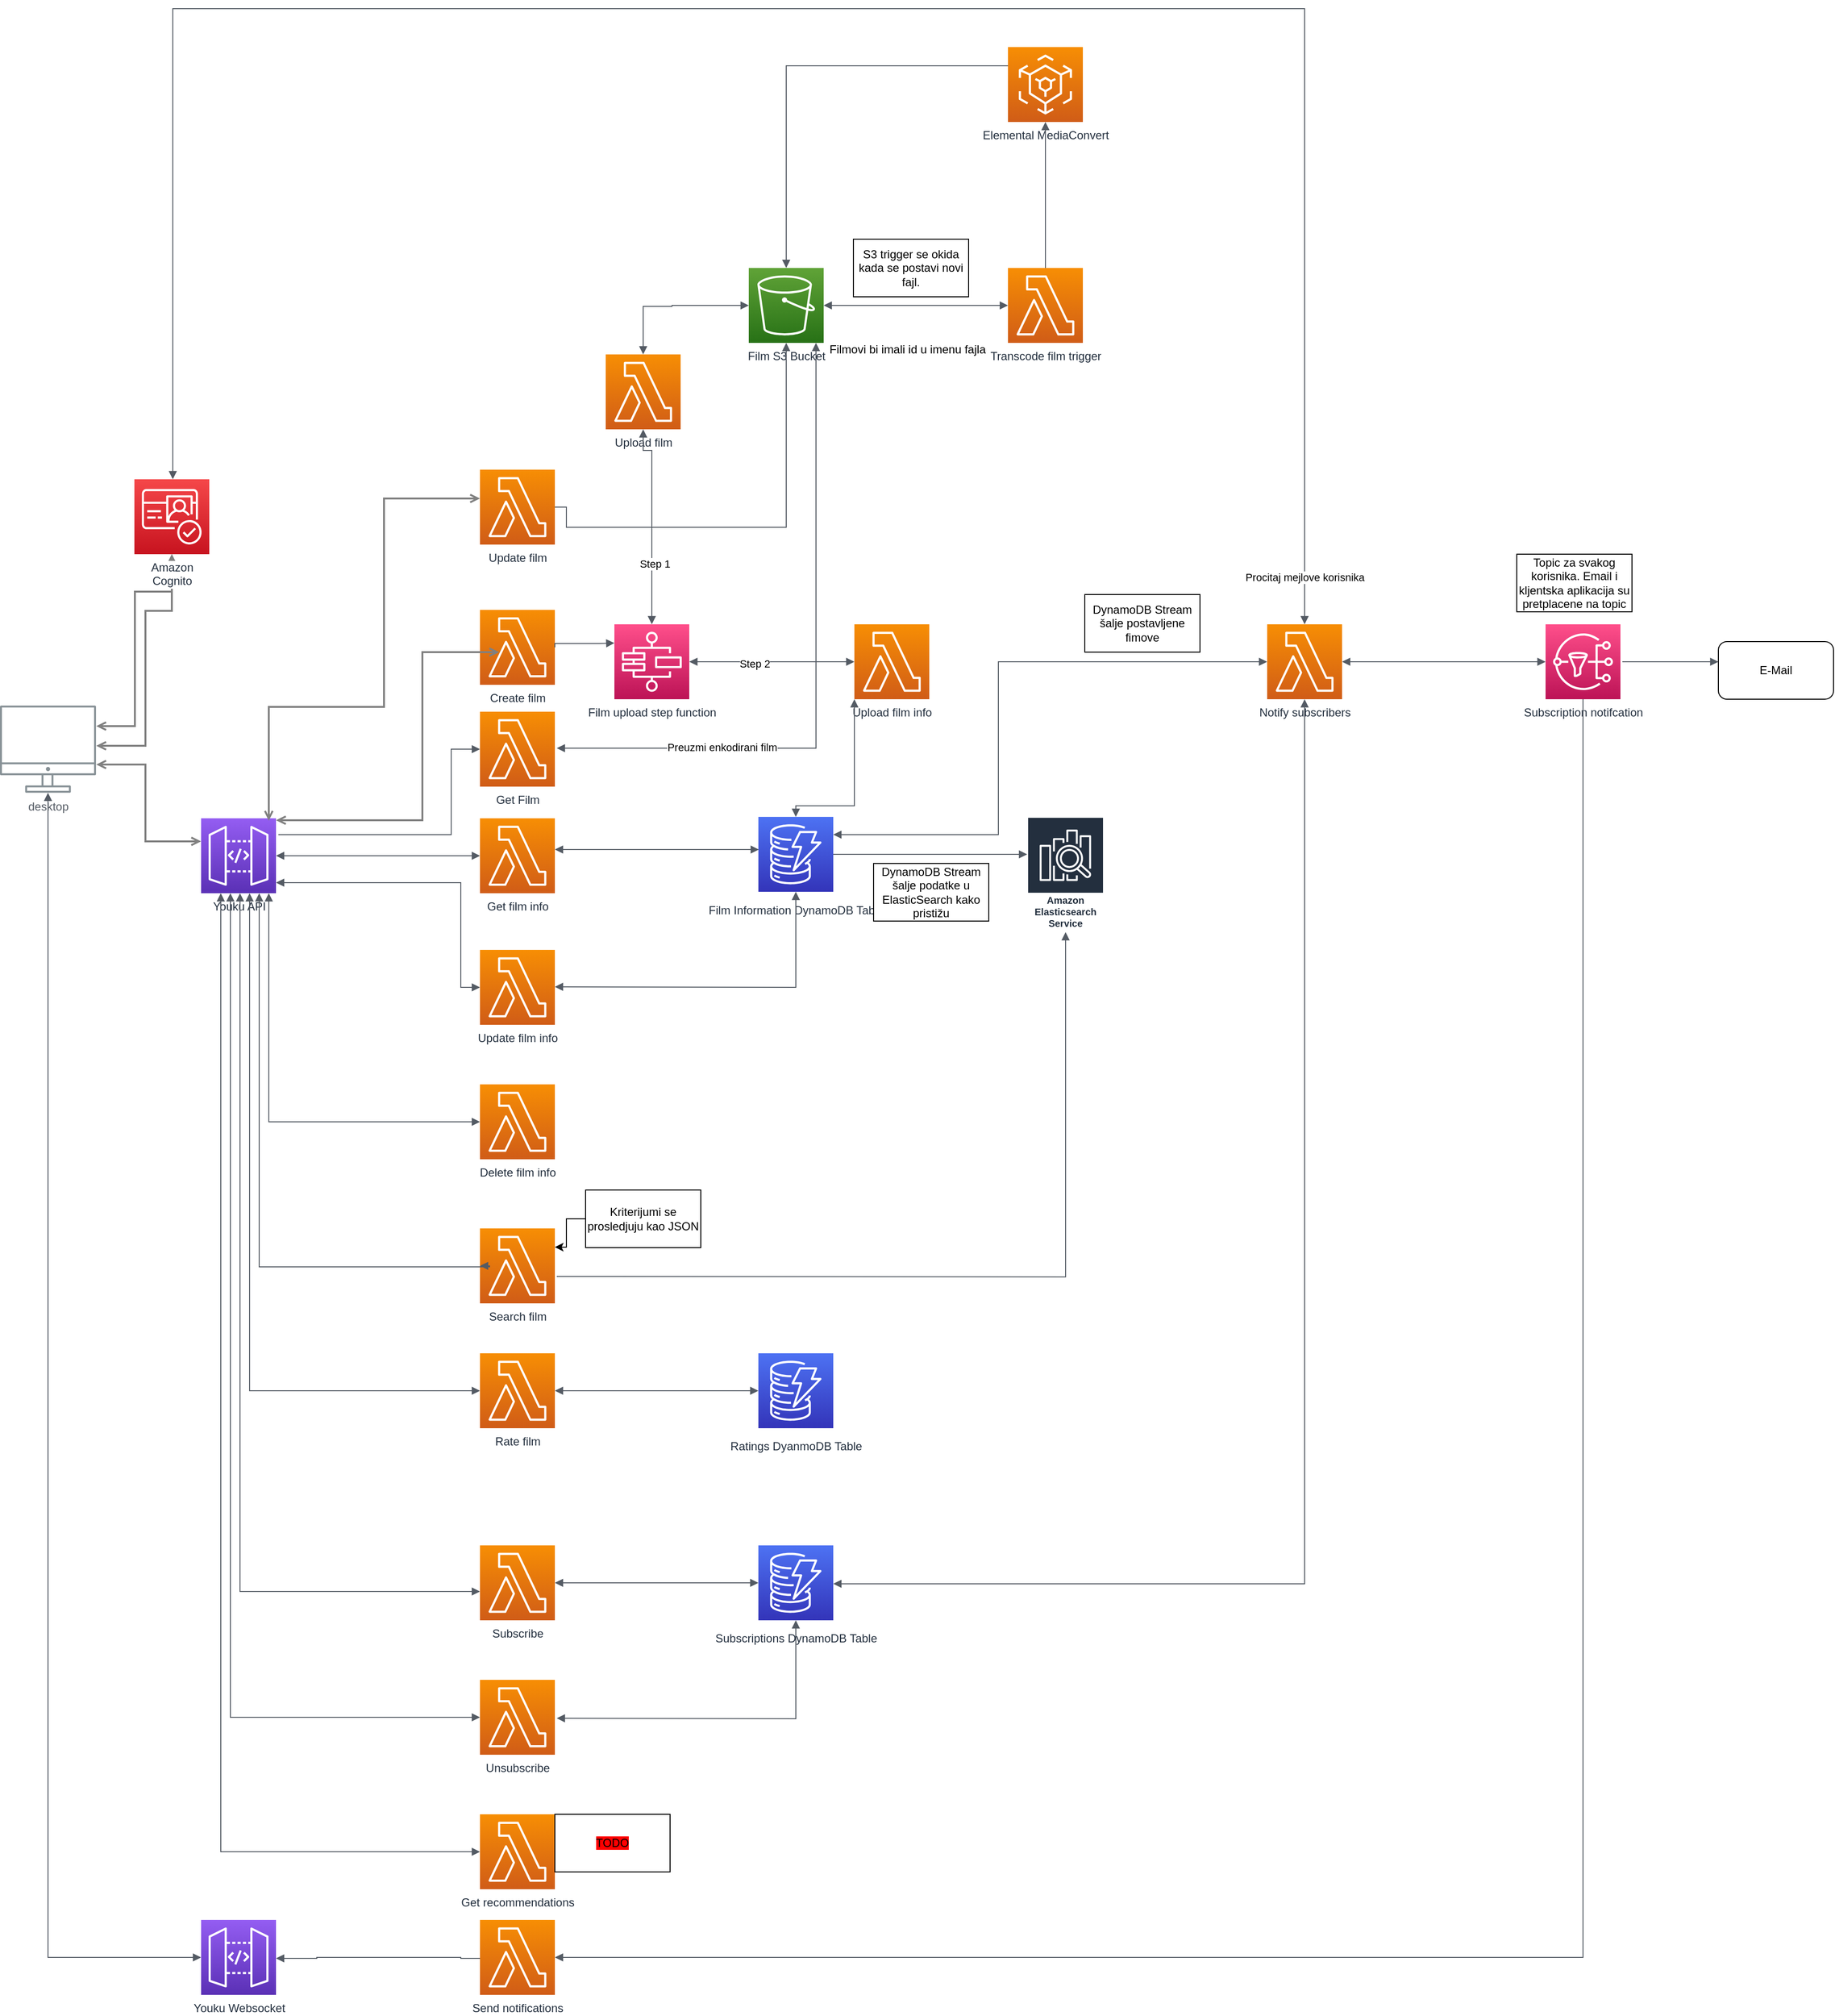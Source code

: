 <mxfile version="20.3.0" type="device"><diagram id="Ht1M8jgEwFfnCIfOTk4-" name="Page-1"><mxGraphModel dx="2160" dy="3734" grid="1" gridSize="10" guides="1" tooltips="1" connect="1" arrows="1" fold="1" page="1" pageScale="1" pageWidth="1169" pageHeight="827" math="0" shadow="0"><root><mxCell id="0"/><mxCell id="1" parent="0"/><mxCell id="UEzPUAAOIrF-is8g5C7q-124" style="edgeStyle=orthogonalEdgeStyle;rounded=0;orthogonalLoop=1;jettySize=auto;html=1;startArrow=open;startFill=0;endArrow=open;endFill=0;strokeWidth=2;strokeColor=#808080;" parent="1" target="UEzPUAAOIrF-is8g5C7q-111" edge="1"><mxGeometry relative="1" as="geometry"><Array as="points"><mxPoint x="300.5" y="457"/><mxPoint x="300.5" y="317"/></Array><mxPoint x="260.285" y="457" as="sourcePoint"/></mxGeometry></mxCell><mxCell id="UEzPUAAOIrF-is8g5C7q-127" style="edgeStyle=orthogonalEdgeStyle;rounded=0;orthogonalLoop=1;jettySize=auto;html=1;startArrow=open;startFill=0;endArrow=open;endFill=0;strokeWidth=2;strokeColor=#808080;" parent="1" target="UEzPUAAOIrF-is8g5C7q-114" edge="1"><mxGeometry relative="1" as="geometry"><Array as="points"><mxPoint x="311.5" y="497"/><mxPoint x="311.5" y="577"/></Array><mxPoint x="260.285" y="497" as="sourcePoint"/></mxGeometry></mxCell><mxCell id="UEzPUAAOIrF-is8g5C7q-139" style="edgeStyle=orthogonalEdgeStyle;rounded=0;orthogonalLoop=1;jettySize=auto;html=1;startArrow=open;startFill=0;endArrow=open;endFill=0;strokeWidth=2;strokeColor=#808080;" parent="1" target="UEzPUAAOIrF-is8g5C7q-111" edge="1"><mxGeometry relative="1" as="geometry"><mxPoint x="260.285" y="477.5" as="sourcePoint"/><mxPoint x="422.5" y="339.529" as="targetPoint"/><Array as="points"><mxPoint x="311.5" y="477"/><mxPoint x="311.5" y="337"/></Array></mxGeometry></mxCell><mxCell id="UEzPUAAOIrF-is8g5C7q-111" value="Amazon &lt;br&gt;Cognito" style="outlineConnect=0;fontColor=#232F3E;gradientColor=#F54749;gradientDirection=north;fillColor=#C7131F;strokeColor=#ffffff;dashed=0;verticalLabelPosition=bottom;verticalAlign=top;align=center;html=1;fontSize=12;fontStyle=0;aspect=fixed;shape=mxgraph.aws4.resourceIcon;resIcon=mxgraph.aws4.cognito;labelBackgroundColor=#ffffff;" parent="1" vertex="1"><mxGeometry x="300" y="200" width="78" height="78" as="geometry"/></mxCell><mxCell id="UEzPUAAOIrF-is8g5C7q-114" value="Youku API" style="outlineConnect=0;fontColor=#232F3E;gradientColor=#945DF2;gradientDirection=north;fillColor=#5A30B5;strokeColor=#ffffff;dashed=0;verticalLabelPosition=bottom;verticalAlign=top;align=center;html=1;fontSize=12;fontStyle=0;aspect=fixed;shape=mxgraph.aws4.resourceIcon;resIcon=mxgraph.aws4.api_gateway;labelBackgroundColor=#ffffff;" parent="1" vertex="1"><mxGeometry x="369.5" y="553" width="78" height="78" as="geometry"/></mxCell><mxCell id="UEzPUAAOIrF-is8g5C7q-116" value="Film S3 Bucket" style="outlineConnect=0;fontColor=#232F3E;gradientColor=#60A337;gradientDirection=north;fillColor=#277116;strokeColor=#ffffff;dashed=0;verticalLabelPosition=bottom;verticalAlign=top;align=center;html=1;fontSize=12;fontStyle=0;aspect=fixed;shape=mxgraph.aws4.resourceIcon;resIcon=mxgraph.aws4.s3;labelBackgroundColor=#ffffff;" parent="1" vertex="1"><mxGeometry x="940.0" y="-20" width="78" height="78" as="geometry"/></mxCell><mxCell id="UEzPUAAOIrF-is8g5C7q-119" value="Film Information DynamoDB Table" style="outlineConnect=0;fontColor=#232F3E;gradientColor=#4D72F3;gradientDirection=north;fillColor=#3334B9;strokeColor=#ffffff;dashed=0;verticalLabelPosition=bottom;verticalAlign=top;align=center;html=1;fontSize=12;fontStyle=0;aspect=fixed;shape=mxgraph.aws4.resourceIcon;resIcon=mxgraph.aws4.dynamodb;labelBackgroundColor=#ffffff;spacingTop=5;" parent="1" vertex="1"><mxGeometry x="950.0" y="551.5" width="78" height="78" as="geometry"/></mxCell><mxCell id="yuaP6LOSD4x99BNPUrEy-1" value="desktop" style="sketch=0;outlineConnect=0;gradientColor=none;fontColor=#545B64;strokeColor=none;fillColor=#879196;dashed=0;verticalLabelPosition=bottom;verticalAlign=top;align=center;html=1;fontSize=12;fontStyle=0;aspect=fixed;shape=mxgraph.aws4.illustration_desktop;pointerEvents=1" parent="1" vertex="1"><mxGeometry x="160" y="435.5" width="100" height="91" as="geometry"/></mxCell><mxCell id="yuaP6LOSD4x99BNPUrEy-2" value="Create film" style="sketch=0;points=[[0,0,0],[0.25,0,0],[0.5,0,0],[0.75,0,0],[1,0,0],[0,1,0],[0.25,1,0],[0.5,1,0],[0.75,1,0],[1,1,0],[0,0.25,0],[0,0.5,0],[0,0.75,0],[1,0.25,0],[1,0.5,0],[1,0.75,0]];outlineConnect=0;fontColor=#232F3E;gradientColor=#F78E04;gradientDirection=north;fillColor=#D05C17;strokeColor=#ffffff;dashed=0;verticalLabelPosition=bottom;verticalAlign=top;align=center;html=1;fontSize=12;fontStyle=0;aspect=fixed;shape=mxgraph.aws4.resourceIcon;resIcon=mxgraph.aws4.lambda;" parent="1" vertex="1"><mxGeometry x="660" y="336" width="78" height="78" as="geometry"/></mxCell><mxCell id="yuaP6LOSD4x99BNPUrEy-4" style="edgeStyle=orthogonalEdgeStyle;rounded=0;orthogonalLoop=1;jettySize=auto;html=1;startArrow=open;startFill=0;endArrow=open;endFill=0;strokeWidth=2;strokeColor=#808080;" parent="1" source="UEzPUAAOIrF-is8g5C7q-114" edge="1"><mxGeometry relative="1" as="geometry"><Array as="points"><mxPoint x="600" y="555"/><mxPoint x="600" y="380"/><mxPoint x="680" y="380"/></Array><mxPoint x="460" y="585.5" as="sourcePoint"/><mxPoint x="680" y="380" as="targetPoint"/></mxGeometry></mxCell><mxCell id="yuaP6LOSD4x99BNPUrEy-6" value="Get film info" style="sketch=0;points=[[0,0,0],[0.25,0,0],[0.5,0,0],[0.75,0,0],[1,0,0],[0,1,0],[0.25,1,0],[0.5,1,0],[0.75,1,0],[1,1,0],[0,0.25,0],[0,0.5,0],[0,0.75,0],[1,0.25,0],[1,0.5,0],[1,0.75,0]];outlineConnect=0;fontColor=#232F3E;gradientColor=#F78E04;gradientDirection=north;fillColor=#D05C17;strokeColor=#ffffff;dashed=0;verticalLabelPosition=bottom;verticalAlign=top;align=center;html=1;fontSize=12;fontStyle=0;aspect=fixed;shape=mxgraph.aws4.resourceIcon;resIcon=mxgraph.aws4.lambda;" parent="1" vertex="1"><mxGeometry x="660" y="553" width="78" height="78" as="geometry"/></mxCell><mxCell id="yuaP6LOSD4x99BNPUrEy-7" value="" style="edgeStyle=orthogonalEdgeStyle;html=1;endArrow=block;elbow=vertical;startArrow=block;startFill=1;endFill=1;strokeColor=#545B64;rounded=0;" parent="1" source="UEzPUAAOIrF-is8g5C7q-114" target="yuaP6LOSD4x99BNPUrEy-6" edge="1"><mxGeometry width="100" relative="1" as="geometry"><mxPoint x="490" y="585.5" as="sourcePoint"/><mxPoint x="590" y="585.5" as="targetPoint"/></mxGeometry></mxCell><mxCell id="yuaP6LOSD4x99BNPUrEy-8" value="" style="edgeStyle=orthogonalEdgeStyle;html=1;endArrow=block;elbow=vertical;startArrow=block;startFill=1;endFill=1;strokeColor=#545B64;rounded=0;" parent="1" edge="1"><mxGeometry width="100" relative="1" as="geometry"><mxPoint x="738" y="585.5" as="sourcePoint"/><mxPoint x="950.5" y="585.5" as="targetPoint"/></mxGeometry></mxCell><mxCell id="yuaP6LOSD4x99BNPUrEy-9" value="Update film" style="sketch=0;points=[[0,0,0],[0.25,0,0],[0.5,0,0],[0.75,0,0],[1,0,0],[0,1,0],[0.25,1,0],[0.5,1,0],[0.75,1,0],[1,1,0],[0,0.25,0],[0,0.5,0],[0,0.75,0],[1,0.25,0],[1,0.5,0],[1,0.75,0]];outlineConnect=0;fontColor=#232F3E;gradientColor=#F78E04;gradientDirection=north;fillColor=#D05C17;strokeColor=#ffffff;dashed=0;verticalLabelPosition=bottom;verticalAlign=top;align=center;html=1;fontSize=12;fontStyle=0;aspect=fixed;shape=mxgraph.aws4.resourceIcon;resIcon=mxgraph.aws4.lambda;" parent="1" vertex="1"><mxGeometry x="660" y="190" width="78" height="78" as="geometry"/></mxCell><mxCell id="yuaP6LOSD4x99BNPUrEy-11" style="edgeStyle=orthogonalEdgeStyle;rounded=0;orthogonalLoop=1;jettySize=auto;html=1;startArrow=open;startFill=0;endArrow=open;endFill=0;strokeWidth=2;strokeColor=#808080;" parent="1" edge="1"><mxGeometry relative="1" as="geometry"><Array as="points"><mxPoint x="440" y="437"/><mxPoint x="560" y="437"/><mxPoint x="560" y="220"/><mxPoint x="660" y="220"/></Array><mxPoint x="440" y="555.5" as="sourcePoint"/><mxPoint x="660" y="220" as="targetPoint"/></mxGeometry></mxCell><mxCell id="yuaP6LOSD4x99BNPUrEy-14" value="Transcode film trigger" style="sketch=0;points=[[0,0,0],[0.25,0,0],[0.5,0,0],[0.75,0,0],[1,0,0],[0,1,0],[0.25,1,0],[0.5,1,0],[0.75,1,0],[1,1,0],[0,0.25,0],[0,0.5,0],[0,0.75,0],[1,0.25,0],[1,0.5,0],[1,0.75,0]];outlineConnect=0;fontColor=#232F3E;gradientColor=#F78E04;gradientDirection=north;fillColor=#D05C17;strokeColor=#ffffff;dashed=0;verticalLabelPosition=bottom;verticalAlign=top;align=center;html=1;fontSize=12;fontStyle=0;aspect=fixed;shape=mxgraph.aws4.resourceIcon;resIcon=mxgraph.aws4.lambda;" parent="1" vertex="1"><mxGeometry x="1210" y="-20" width="78" height="78" as="geometry"/></mxCell><mxCell id="yuaP6LOSD4x99BNPUrEy-15" value="" style="edgeStyle=orthogonalEdgeStyle;html=1;endArrow=block;elbow=vertical;startArrow=block;startFill=1;endFill=1;strokeColor=#545B64;rounded=0;" parent="1" source="UEzPUAAOIrF-is8g5C7q-116" target="yuaP6LOSD4x99BNPUrEy-14" edge="1"><mxGeometry width="100" relative="1" as="geometry"><mxPoint x="1060" y="25.5" as="sourcePoint"/><mxPoint x="1160" y="25.5" as="targetPoint"/></mxGeometry></mxCell><mxCell id="yuaP6LOSD4x99BNPUrEy-17" value="" style="edgeStyle=orthogonalEdgeStyle;html=1;endArrow=block;elbow=vertical;startArrow=none;endFill=1;strokeColor=#545B64;rounded=0;exitX=1;exitY=0.5;exitDx=0;exitDy=0;exitPerimeter=0;entryX=0;entryY=0.25;entryDx=0;entryDy=0;entryPerimeter=0;" parent="1" source="yuaP6LOSD4x99BNPUrEy-2" target="sCMcGcNBO8domsKH-Ely-36" edge="1"><mxGeometry width="100" relative="1" as="geometry"><mxPoint x="780" y="405.5" as="sourcePoint"/><mxPoint x="880" y="405.5" as="targetPoint"/><Array as="points"><mxPoint x="738" y="371"/><mxPoint x="784" y="371"/></Array></mxGeometry></mxCell><mxCell id="yuaP6LOSD4x99BNPUrEy-18" value="" style="edgeStyle=orthogonalEdgeStyle;html=1;endArrow=block;elbow=vertical;startArrow=none;endFill=1;strokeColor=#545B64;rounded=0;exitX=1;exitY=0.5;exitDx=0;exitDy=0;exitPerimeter=0;" parent="1" source="yuaP6LOSD4x99BNPUrEy-9" target="UEzPUAAOIrF-is8g5C7q-116" edge="1"><mxGeometry width="100" relative="1" as="geometry"><mxPoint x="740" y="275.5" as="sourcePoint"/><mxPoint x="840" y="275.5" as="targetPoint"/><Array as="points"><mxPoint x="750" y="229"/><mxPoint x="750" y="250"/></Array></mxGeometry></mxCell><mxCell id="yuaP6LOSD4x99BNPUrEy-19" value="Elemental MediaConvert" style="sketch=0;points=[[0,0,0],[0.25,0,0],[0.5,0,0],[0.75,0,0],[1,0,0],[0,1,0],[0.25,1,0],[0.5,1,0],[0.75,1,0],[1,1,0],[0,0.25,0],[0,0.5,0],[0,0.75,0],[1,0.25,0],[1,0.5,0],[1,0.75,0]];outlineConnect=0;fontColor=#232F3E;gradientColor=#F78E04;gradientDirection=north;fillColor=#D05C17;strokeColor=#ffffff;dashed=0;verticalLabelPosition=bottom;verticalAlign=top;align=center;html=1;fontSize=12;fontStyle=0;aspect=fixed;shape=mxgraph.aws4.resourceIcon;resIcon=mxgraph.aws4.elemental_mediaconvert;" parent="1" vertex="1"><mxGeometry x="1210" y="-250" width="78" height="78" as="geometry"/></mxCell><mxCell id="yuaP6LOSD4x99BNPUrEy-20" value="" style="edgeStyle=orthogonalEdgeStyle;html=1;endArrow=block;elbow=vertical;startArrow=none;endFill=1;strokeColor=#545B64;rounded=0;exitX=0.5;exitY=0;exitDx=0;exitDy=0;exitPerimeter=0;entryX=0.5;entryY=1;entryDx=0;entryDy=0;entryPerimeter=0;" parent="1" source="yuaP6LOSD4x99BNPUrEy-14" target="yuaP6LOSD4x99BNPUrEy-19" edge="1"><mxGeometry width="100" relative="1" as="geometry"><mxPoint x="1180" y="150" as="sourcePoint"/><mxPoint x="1280" y="150" as="targetPoint"/></mxGeometry></mxCell><mxCell id="yuaP6LOSD4x99BNPUrEy-21" value="" style="edgeStyle=orthogonalEdgeStyle;html=1;endArrow=block;elbow=vertical;startArrow=none;endFill=1;strokeColor=#545B64;rounded=0;exitX=0;exitY=0.25;exitDx=0;exitDy=0;exitPerimeter=0;" parent="1" source="yuaP6LOSD4x99BNPUrEy-19" target="UEzPUAAOIrF-is8g5C7q-116" edge="1"><mxGeometry width="100" relative="1" as="geometry"><mxPoint x="1110" y="-200" as="sourcePoint"/><mxPoint x="1210" y="-200" as="targetPoint"/><Array as="points"><mxPoint x="979" y="-231"/></Array></mxGeometry></mxCell><mxCell id="yuaP6LOSD4x99BNPUrEy-22" value="Filmovi bi imali id u imenu fajla" style="text;html=1;align=center;verticalAlign=middle;resizable=0;points=[];autosize=1;strokeColor=none;fillColor=none;" parent="1" vertex="1"><mxGeometry x="1010" y="50" width="190" height="30" as="geometry"/></mxCell><mxCell id="yuaP6LOSD4x99BNPUrEy-23" value="Update film info" style="sketch=0;points=[[0,0,0],[0.25,0,0],[0.5,0,0],[0.75,0,0],[1,0,0],[0,1,0],[0.25,1,0],[0.5,1,0],[0.75,1,0],[1,1,0],[0,0.25,0],[0,0.5,0],[0,0.75,0],[1,0.25,0],[1,0.5,0],[1,0.75,0]];outlineConnect=0;fontColor=#232F3E;gradientColor=#F78E04;gradientDirection=north;fillColor=#D05C17;strokeColor=#ffffff;dashed=0;verticalLabelPosition=bottom;verticalAlign=top;align=center;html=1;fontSize=12;fontStyle=0;aspect=fixed;shape=mxgraph.aws4.resourceIcon;resIcon=mxgraph.aws4.lambda;" parent="1" vertex="1"><mxGeometry x="660" y="690" width="78" height="78" as="geometry"/></mxCell><mxCell id="yuaP6LOSD4x99BNPUrEy-24" value="" style="edgeStyle=orthogonalEdgeStyle;html=1;endArrow=block;elbow=vertical;startArrow=block;startFill=1;endFill=1;strokeColor=#545B64;rounded=0;entryX=0;entryY=0.5;entryDx=0;entryDy=0;entryPerimeter=0;" parent="1" source="UEzPUAAOIrF-is8g5C7q-114" target="yuaP6LOSD4x99BNPUrEy-23" edge="1"><mxGeometry width="100" relative="1" as="geometry"><mxPoint x="440" y="640" as="sourcePoint"/><mxPoint x="660" y="660" as="targetPoint"/><Array as="points"><mxPoint x="640" y="620"/><mxPoint x="640" y="729"/></Array></mxGeometry></mxCell><mxCell id="yuaP6LOSD4x99BNPUrEy-25" value="" style="edgeStyle=orthogonalEdgeStyle;html=1;endArrow=block;elbow=vertical;startArrow=block;startFill=1;endFill=1;strokeColor=#545B64;rounded=0;" parent="1" target="UEzPUAAOIrF-is8g5C7q-119" edge="1"><mxGeometry width="100" relative="1" as="geometry"><mxPoint x="738" y="728.47" as="sourcePoint"/><mxPoint x="950.5" y="728.47" as="targetPoint"/></mxGeometry></mxCell><mxCell id="yuaP6LOSD4x99BNPUrEy-27" value="Delete film info" style="sketch=0;points=[[0,0,0],[0.25,0,0],[0.5,0,0],[0.75,0,0],[1,0,0],[0,1,0],[0.25,1,0],[0.5,1,0],[0.75,1,0],[1,1,0],[0,0.25,0],[0,0.5,0],[0,0.75,0],[1,0.25,0],[1,0.5,0],[1,0.75,0]];outlineConnect=0;fontColor=#232F3E;gradientColor=#F78E04;gradientDirection=north;fillColor=#D05C17;strokeColor=#ffffff;dashed=0;verticalLabelPosition=bottom;verticalAlign=top;align=center;html=1;fontSize=12;fontStyle=0;aspect=fixed;shape=mxgraph.aws4.resourceIcon;resIcon=mxgraph.aws4.lambda;" parent="1" vertex="1"><mxGeometry x="660" y="830" width="78" height="78" as="geometry"/></mxCell><mxCell id="yuaP6LOSD4x99BNPUrEy-28" value="Get Film" style="sketch=0;points=[[0,0,0],[0.25,0,0],[0.5,0,0],[0.75,0,0],[1,0,0],[0,1,0],[0.25,1,0],[0.5,1,0],[0.75,1,0],[1,1,0],[0,0.25,0],[0,0.5,0],[0,0.75,0],[1,0.25,0],[1,0.5,0],[1,0.75,0]];outlineConnect=0;fontColor=#232F3E;gradientColor=#F78E04;gradientDirection=north;fillColor=#D05C17;strokeColor=#ffffff;dashed=0;verticalLabelPosition=bottom;verticalAlign=top;align=center;html=1;fontSize=12;fontStyle=0;aspect=fixed;shape=mxgraph.aws4.resourceIcon;resIcon=mxgraph.aws4.lambda;" parent="1" vertex="1"><mxGeometry x="660" y="442" width="78" height="78" as="geometry"/></mxCell><mxCell id="sCMcGcNBO8domsKH-Ely-1" value="" style="edgeStyle=orthogonalEdgeStyle;html=1;endArrow=block;elbow=vertical;startArrow=block;startFill=1;endFill=1;strokeColor=#545B64;rounded=0;entryX=0;entryY=0.5;entryDx=0;entryDy=0;entryPerimeter=0;" edge="1" parent="1" source="UEzPUAAOIrF-is8g5C7q-114" target="yuaP6LOSD4x99BNPUrEy-27"><mxGeometry width="100" relative="1" as="geometry"><mxPoint x="420" y="680" as="sourcePoint"/><mxPoint x="670" y="602" as="targetPoint"/><Array as="points"><mxPoint x="440" y="869"/></Array></mxGeometry></mxCell><mxCell id="sCMcGcNBO8domsKH-Ely-2" value="Search film" style="sketch=0;points=[[0,0,0],[0.25,0,0],[0.5,0,0],[0.75,0,0],[1,0,0],[0,1,0],[0.25,1,0],[0.5,1,0],[0.75,1,0],[1,1,0],[0,0.25,0],[0,0.5,0],[0,0.75,0],[1,0.25,0],[1,0.5,0],[1,0.75,0]];outlineConnect=0;fontColor=#232F3E;gradientColor=#F78E04;gradientDirection=north;fillColor=#D05C17;strokeColor=#ffffff;dashed=0;verticalLabelPosition=bottom;verticalAlign=top;align=center;html=1;fontSize=12;fontStyle=0;aspect=fixed;shape=mxgraph.aws4.resourceIcon;resIcon=mxgraph.aws4.lambda;" vertex="1" parent="1"><mxGeometry x="660" y="980" width="78" height="78" as="geometry"/></mxCell><mxCell id="sCMcGcNBO8domsKH-Ely-4" style="edgeStyle=orthogonalEdgeStyle;rounded=0;orthogonalLoop=1;jettySize=auto;html=1;entryX=1;entryY=0.25;entryDx=0;entryDy=0;entryPerimeter=0;" edge="1" parent="1" source="sCMcGcNBO8domsKH-Ely-3" target="sCMcGcNBO8domsKH-Ely-2"><mxGeometry relative="1" as="geometry"/></mxCell><mxCell id="sCMcGcNBO8domsKH-Ely-3" value="Kriterijumi se prosledjuju kao JSON" style="rounded=0;whiteSpace=wrap;html=1;" vertex="1" parent="1"><mxGeometry x="770" y="940" width="120" height="60" as="geometry"/></mxCell><mxCell id="sCMcGcNBO8domsKH-Ely-5" value="" style="edgeStyle=orthogonalEdgeStyle;html=1;endArrow=block;elbow=vertical;startArrow=block;startFill=1;endFill=1;strokeColor=#545B64;rounded=0;entryX=0;entryY=0.5;entryDx=0;entryDy=0;entryPerimeter=0;" edge="1" parent="1" source="UEzPUAAOIrF-is8g5C7q-114" target="sCMcGcNBO8domsKH-Ely-2"><mxGeometry width="100" relative="1" as="geometry"><mxPoint x="450" y="641.0" as="sourcePoint"/><mxPoint x="670" y="879" as="targetPoint"/><Array as="points"><mxPoint x="430" y="1020"/><mxPoint x="670" y="1020"/></Array></mxGeometry></mxCell><mxCell id="sCMcGcNBO8domsKH-Ely-7" value="Amazon Elasticsearch Service" style="sketch=0;outlineConnect=0;fontColor=#232F3E;gradientColor=none;strokeColor=#ffffff;fillColor=#232F3E;dashed=0;verticalLabelPosition=middle;verticalAlign=bottom;align=center;html=1;whiteSpace=wrap;fontSize=10;fontStyle=1;spacing=3;shape=mxgraph.aws4.productIcon;prIcon=mxgraph.aws4.elasticsearch_service;" vertex="1" parent="1"><mxGeometry x="1230" y="551.5" width="80" height="120" as="geometry"/></mxCell><mxCell id="sCMcGcNBO8domsKH-Ely-9" value="" style="edgeStyle=orthogonalEdgeStyle;html=1;endArrow=block;elbow=vertical;startArrow=none;endFill=1;strokeColor=#545B64;rounded=0;" edge="1" parent="1" source="UEzPUAAOIrF-is8g5C7q-119" target="sCMcGcNBO8domsKH-Ely-7"><mxGeometry width="100" relative="1" as="geometry"><mxPoint x="1080" y="590" as="sourcePoint"/><mxPoint x="1180" y="590" as="targetPoint"/><Array as="points"><mxPoint x="1190" y="590"/><mxPoint x="1190" y="590"/></Array></mxGeometry></mxCell><mxCell id="sCMcGcNBO8domsKH-Ely-10" value="DynamoDB Stream šalje podatke u ElasticSearch kako pristižu" style="rounded=0;whiteSpace=wrap;html=1;" vertex="1" parent="1"><mxGeometry x="1070" y="600" width="120" height="60" as="geometry"/></mxCell><mxCell id="sCMcGcNBO8domsKH-Ely-12" value="" style="edgeStyle=orthogonalEdgeStyle;html=1;endArrow=block;elbow=vertical;startArrow=none;endFill=1;strokeColor=#545B64;rounded=0;" edge="1" parent="1" target="sCMcGcNBO8domsKH-Ely-7"><mxGeometry width="100" relative="1" as="geometry"><mxPoint x="740" y="1030" as="sourcePoint"/><mxPoint x="840" y="1030" as="targetPoint"/></mxGeometry></mxCell><mxCell id="sCMcGcNBO8domsKH-Ely-13" value="" style="edgeStyle=orthogonalEdgeStyle;html=1;endArrow=block;elbow=vertical;startArrow=none;endFill=1;strokeColor=#545B64;rounded=0;" edge="1" parent="1" target="yuaP6LOSD4x99BNPUrEy-28"><mxGeometry width="100" relative="1" as="geometry"><mxPoint x="450" y="570" as="sourcePoint"/><mxPoint x="550" y="570" as="targetPoint"/><Array as="points"><mxPoint x="630" y="570"/><mxPoint x="630" y="481"/></Array></mxGeometry></mxCell><mxCell id="sCMcGcNBO8domsKH-Ely-15" value="" style="edgeStyle=orthogonalEdgeStyle;html=1;endArrow=block;elbow=vertical;startArrow=block;startFill=1;endFill=1;strokeColor=#545B64;rounded=0;" edge="1" parent="1" target="UEzPUAAOIrF-is8g5C7q-116"><mxGeometry width="100" relative="1" as="geometry"><mxPoint x="740" y="480" as="sourcePoint"/><mxPoint x="1010" y="320" as="targetPoint"/><Array as="points"><mxPoint x="1010" y="480"/></Array></mxGeometry></mxCell><mxCell id="sCMcGcNBO8domsKH-Ely-69" value="Preuzmi enkodirani film" style="edgeLabel;html=1;align=center;verticalAlign=middle;resizable=0;points=[];" vertex="1" connectable="0" parent="sCMcGcNBO8domsKH-Ely-15"><mxGeometry x="-0.504" y="1" relative="1" as="geometry"><mxPoint as="offset"/></mxGeometry></mxCell><mxCell id="sCMcGcNBO8domsKH-Ely-16" value="Rate film" style="sketch=0;points=[[0,0,0],[0.25,0,0],[0.5,0,0],[0.75,0,0],[1,0,0],[0,1,0],[0.25,1,0],[0.5,1,0],[0.75,1,0],[1,1,0],[0,0.25,0],[0,0.5,0],[0,0.75,0],[1,0.25,0],[1,0.5,0],[1,0.75,0]];outlineConnect=0;fontColor=#232F3E;gradientColor=#F78E04;gradientDirection=north;fillColor=#D05C17;strokeColor=#ffffff;dashed=0;verticalLabelPosition=bottom;verticalAlign=top;align=center;html=1;fontSize=12;fontStyle=0;aspect=fixed;shape=mxgraph.aws4.resourceIcon;resIcon=mxgraph.aws4.lambda;" vertex="1" parent="1"><mxGeometry x="660" y="1110" width="78" height="78" as="geometry"/></mxCell><mxCell id="sCMcGcNBO8domsKH-Ely-17" value="" style="edgeStyle=orthogonalEdgeStyle;html=1;endArrow=block;elbow=vertical;startArrow=block;startFill=1;endFill=1;strokeColor=#545B64;rounded=0;entryX=0;entryY=0.5;entryDx=0;entryDy=0;entryPerimeter=0;" edge="1" parent="1" source="UEzPUAAOIrF-is8g5C7q-114" target="sCMcGcNBO8domsKH-Ely-16"><mxGeometry width="100" relative="1" as="geometry"><mxPoint x="340" y="760" as="sourcePoint"/><mxPoint x="440" y="760" as="targetPoint"/><Array as="points"><mxPoint x="420" y="1149"/></Array></mxGeometry></mxCell><mxCell id="sCMcGcNBO8domsKH-Ely-18" value="Ratings DyanmoDB Table" style="outlineConnect=0;fontColor=#232F3E;gradientColor=#4D72F3;gradientDirection=north;fillColor=#3334B9;strokeColor=#ffffff;dashed=0;verticalLabelPosition=bottom;verticalAlign=top;align=center;html=1;fontSize=12;fontStyle=0;aspect=fixed;shape=mxgraph.aws4.resourceIcon;resIcon=mxgraph.aws4.dynamodb;labelBackgroundColor=#ffffff;spacingTop=5;" vertex="1" parent="1"><mxGeometry x="950.0" y="1110" width="78" height="78" as="geometry"/></mxCell><mxCell id="sCMcGcNBO8domsKH-Ely-19" value="" style="edgeStyle=orthogonalEdgeStyle;html=1;endArrow=block;elbow=vertical;startArrow=block;startFill=1;endFill=1;strokeColor=#545B64;rounded=0;" edge="1" parent="1" source="sCMcGcNBO8domsKH-Ely-16" target="sCMcGcNBO8domsKH-Ely-18"><mxGeometry width="100" relative="1" as="geometry"><mxPoint x="840" y="1150" as="sourcePoint"/><mxPoint x="940" y="1150" as="targetPoint"/></mxGeometry></mxCell><mxCell id="sCMcGcNBO8domsKH-Ely-22" value="Subscriptions DynamoDB Table" style="outlineConnect=0;fontColor=#232F3E;gradientColor=#4D72F3;gradientDirection=north;fillColor=#3334B9;strokeColor=#ffffff;dashed=0;verticalLabelPosition=bottom;verticalAlign=top;align=center;html=1;fontSize=12;fontStyle=0;aspect=fixed;shape=mxgraph.aws4.resourceIcon;resIcon=mxgraph.aws4.dynamodb;labelBackgroundColor=#ffffff;spacingTop=5;" vertex="1" parent="1"><mxGeometry x="950.0" y="1310" width="78" height="78" as="geometry"/></mxCell><mxCell id="sCMcGcNBO8domsKH-Ely-23" value="Subscribe" style="sketch=0;points=[[0,0,0],[0.25,0,0],[0.5,0,0],[0.75,0,0],[1,0,0],[0,1,0],[0.25,1,0],[0.5,1,0],[0.75,1,0],[1,1,0],[0,0.25,0],[0,0.5,0],[0,0.75,0],[1,0.25,0],[1,0.5,0],[1,0.75,0]];outlineConnect=0;fontColor=#232F3E;gradientColor=#F78E04;gradientDirection=north;fillColor=#D05C17;strokeColor=#ffffff;dashed=0;verticalLabelPosition=bottom;verticalAlign=top;align=center;html=1;fontSize=12;fontStyle=0;aspect=fixed;shape=mxgraph.aws4.resourceIcon;resIcon=mxgraph.aws4.lambda;" vertex="1" parent="1"><mxGeometry x="660" y="1310" width="78" height="78" as="geometry"/></mxCell><mxCell id="sCMcGcNBO8domsKH-Ely-28" value="" style="edgeStyle=orthogonalEdgeStyle;html=1;endArrow=block;elbow=vertical;startArrow=block;startFill=1;endFill=1;strokeColor=#545B64;rounded=0;entryX=0;entryY=0.5;entryDx=0;entryDy=0;entryPerimeter=0;" edge="1" parent="1" source="UEzPUAAOIrF-is8g5C7q-114"><mxGeometry width="100" relative="1" as="geometry"><mxPoint x="420" y="840" as="sourcePoint"/><mxPoint x="660" y="1358" as="targetPoint"/><Array as="points"><mxPoint x="410" y="1358"/></Array></mxGeometry></mxCell><mxCell id="sCMcGcNBO8domsKH-Ely-29" value="Unsubscribe" style="sketch=0;points=[[0,0,0],[0.25,0,0],[0.5,0,0],[0.75,0,0],[1,0,0],[0,1,0],[0.25,1,0],[0.5,1,0],[0.75,1,0],[1,1,0],[0,0.25,0],[0,0.5,0],[0,0.75,0],[1,0.25,0],[1,0.5,0],[1,0.75,0]];outlineConnect=0;fontColor=#232F3E;gradientColor=#F78E04;gradientDirection=north;fillColor=#D05C17;strokeColor=#ffffff;dashed=0;verticalLabelPosition=bottom;verticalAlign=top;align=center;html=1;fontSize=12;fontStyle=0;aspect=fixed;shape=mxgraph.aws4.resourceIcon;resIcon=mxgraph.aws4.lambda;" vertex="1" parent="1"><mxGeometry x="660" y="1450" width="78" height="78" as="geometry"/></mxCell><mxCell id="sCMcGcNBO8domsKH-Ely-30" value="" style="edgeStyle=orthogonalEdgeStyle;html=1;endArrow=block;elbow=vertical;startArrow=block;startFill=1;endFill=1;strokeColor=#545B64;rounded=0;entryX=0;entryY=0.5;entryDx=0;entryDy=0;entryPerimeter=0;" edge="1" parent="1" source="UEzPUAAOIrF-is8g5C7q-114" target="sCMcGcNBO8domsKH-Ely-29"><mxGeometry width="100" relative="1" as="geometry"><mxPoint x="400" y="640" as="sourcePoint"/><mxPoint x="639.94" y="1356.5" as="targetPoint"/><Array as="points"><mxPoint x="400" y="1489"/></Array></mxGeometry></mxCell><mxCell id="sCMcGcNBO8domsKH-Ely-31" value="" style="edgeStyle=orthogonalEdgeStyle;html=1;endArrow=block;elbow=vertical;startArrow=block;startFill=1;endFill=1;strokeColor=#545B64;rounded=0;" edge="1" parent="1" source="sCMcGcNBO8domsKH-Ely-23" target="sCMcGcNBO8domsKH-Ely-22"><mxGeometry width="100" relative="1" as="geometry"><mxPoint x="820" y="1360" as="sourcePoint"/><mxPoint x="920" y="1360" as="targetPoint"/></mxGeometry></mxCell><mxCell id="sCMcGcNBO8domsKH-Ely-34" value="" style="edgeStyle=orthogonalEdgeStyle;html=1;endArrow=block;elbow=vertical;startArrow=block;startFill=1;endFill=1;strokeColor=#545B64;rounded=0;" edge="1" parent="1" target="sCMcGcNBO8domsKH-Ely-22"><mxGeometry width="100" relative="1" as="geometry"><mxPoint x="740" y="1490" as="sourcePoint"/><mxPoint x="840" y="1490" as="targetPoint"/></mxGeometry></mxCell><mxCell id="sCMcGcNBO8domsKH-Ely-35" value="Subscription notifcation" style="sketch=0;points=[[0,0,0],[0.25,0,0],[0.5,0,0],[0.75,0,0],[1,0,0],[0,1,0],[0.25,1,0],[0.5,1,0],[0.75,1,0],[1,1,0],[0,0.25,0],[0,0.5,0],[0,0.75,0],[1,0.25,0],[1,0.5,0],[1,0.75,0]];outlineConnect=0;fontColor=#232F3E;gradientColor=#FF4F8B;gradientDirection=north;fillColor=#BC1356;strokeColor=#ffffff;dashed=0;verticalLabelPosition=bottom;verticalAlign=top;align=center;html=1;fontSize=12;fontStyle=0;aspect=fixed;shape=mxgraph.aws4.resourceIcon;resIcon=mxgraph.aws4.sns;" vertex="1" parent="1"><mxGeometry x="1770" y="351" width="78" height="78" as="geometry"/></mxCell><mxCell id="sCMcGcNBO8domsKH-Ely-36" value="Film upload step function" style="sketch=0;points=[[0,0,0],[0.25,0,0],[0.5,0,0],[0.75,0,0],[1,0,0],[0,1,0],[0.25,1,0],[0.5,1,0],[0.75,1,0],[1,1,0],[0,0.25,0],[0,0.5,0],[0,0.75,0],[1,0.25,0],[1,0.5,0],[1,0.75,0]];outlineConnect=0;fontColor=#232F3E;gradientColor=#FF4F8B;gradientDirection=north;fillColor=#BC1356;strokeColor=#ffffff;dashed=0;verticalLabelPosition=bottom;verticalAlign=top;align=center;html=1;fontSize=12;fontStyle=0;aspect=fixed;shape=mxgraph.aws4.resourceIcon;resIcon=mxgraph.aws4.step_functions;" vertex="1" parent="1"><mxGeometry x="800" y="351" width="78" height="78" as="geometry"/></mxCell><mxCell id="sCMcGcNBO8domsKH-Ely-37" value="Get recommendations" style="sketch=0;points=[[0,0,0],[0.25,0,0],[0.5,0,0],[0.75,0,0],[1,0,0],[0,1,0],[0.25,1,0],[0.5,1,0],[0.75,1,0],[1,1,0],[0,0.25,0],[0,0.5,0],[0,0.75,0],[1,0.25,0],[1,0.5,0],[1,0.75,0]];outlineConnect=0;fontColor=#232F3E;gradientColor=#F78E04;gradientDirection=north;fillColor=#D05C17;strokeColor=#ffffff;dashed=0;verticalLabelPosition=bottom;verticalAlign=top;align=center;html=1;fontSize=12;fontStyle=0;aspect=fixed;shape=mxgraph.aws4.resourceIcon;resIcon=mxgraph.aws4.lambda;" vertex="1" parent="1"><mxGeometry x="660" y="1590" width="78" height="78" as="geometry"/></mxCell><mxCell id="sCMcGcNBO8domsKH-Ely-40" value="" style="edgeStyle=orthogonalEdgeStyle;html=1;endArrow=block;elbow=vertical;startArrow=block;startFill=1;endFill=1;strokeColor=#545B64;rounded=0;entryX=0;entryY=0.5;entryDx=0;entryDy=0;entryPerimeter=0;" edge="1" parent="1" source="UEzPUAAOIrF-is8g5C7q-114" target="sCMcGcNBO8domsKH-Ely-37"><mxGeometry width="100" relative="1" as="geometry"><mxPoint x="330" y="720" as="sourcePoint"/><mxPoint x="430" y="720" as="targetPoint"/><Array as="points"><mxPoint x="390" y="1629"/></Array></mxGeometry></mxCell><mxCell id="sCMcGcNBO8domsKH-Ely-41" value="Upload film" style="sketch=0;points=[[0,0,0],[0.25,0,0],[0.5,0,0],[0.75,0,0],[1,0,0],[0,1,0],[0.25,1,0],[0.5,1,0],[0.75,1,0],[1,1,0],[0,0.25,0],[0,0.5,0],[0,0.75,0],[1,0.25,0],[1,0.5,0],[1,0.75,0]];outlineConnect=0;fontColor=#232F3E;gradientColor=#F78E04;gradientDirection=north;fillColor=#D05C17;strokeColor=#ffffff;dashed=0;verticalLabelPosition=bottom;verticalAlign=top;align=center;html=1;fontSize=12;fontStyle=0;aspect=fixed;shape=mxgraph.aws4.resourceIcon;resIcon=mxgraph.aws4.lambda;" vertex="1" parent="1"><mxGeometry x="791" y="70" width="78" height="78" as="geometry"/></mxCell><mxCell id="sCMcGcNBO8domsKH-Ely-42" value="" style="edgeStyle=orthogonalEdgeStyle;html=1;endArrow=block;elbow=vertical;startArrow=block;startFill=1;endFill=1;strokeColor=#545B64;rounded=0;exitX=0.5;exitY=1;exitDx=0;exitDy=0;exitPerimeter=0;entryX=0.5;entryY=0;entryDx=0;entryDy=0;entryPerimeter=0;" edge="1" parent="1" source="sCMcGcNBO8domsKH-Ely-41" target="sCMcGcNBO8domsKH-Ely-36"><mxGeometry width="100" relative="1" as="geometry"><mxPoint x="790" y="290" as="sourcePoint"/><mxPoint x="890" y="290" as="targetPoint"/><Array as="points"><mxPoint x="830" y="170"/><mxPoint x="839" y="170"/></Array></mxGeometry></mxCell><mxCell id="sCMcGcNBO8domsKH-Ely-43" value="Step 1" style="edgeLabel;html=1;align=center;verticalAlign=middle;resizable=0;points=[];" vertex="1" connectable="0" parent="sCMcGcNBO8domsKH-Ely-42"><mxGeometry x="0.403" y="2" relative="1" as="geometry"><mxPoint x="1" as="offset"/></mxGeometry></mxCell><mxCell id="sCMcGcNBO8domsKH-Ely-44" value="" style="edgeStyle=orthogonalEdgeStyle;html=1;endArrow=block;elbow=vertical;startArrow=block;startFill=1;endFill=1;strokeColor=#545B64;rounded=0;exitX=0.5;exitY=0;exitDx=0;exitDy=0;exitPerimeter=0;" edge="1" parent="1" source="sCMcGcNBO8domsKH-Ely-41" target="UEzPUAAOIrF-is8g5C7q-116"><mxGeometry width="100" relative="1" as="geometry"><mxPoint x="810" as="sourcePoint"/><mxPoint x="860" y="-10" as="targetPoint"/><Array as="points"><mxPoint x="830" y="20"/><mxPoint x="860" y="20"/><mxPoint x="860" y="19"/></Array></mxGeometry></mxCell><mxCell id="sCMcGcNBO8domsKH-Ely-45" value="Upload film info" style="sketch=0;points=[[0,0,0],[0.25,0,0],[0.5,0,0],[0.75,0,0],[1,0,0],[0,1,0],[0.25,1,0],[0.5,1,0],[0.75,1,0],[1,1,0],[0,0.25,0],[0,0.5,0],[0,0.75,0],[1,0.25,0],[1,0.5,0],[1,0.75,0]];outlineConnect=0;fontColor=#232F3E;gradientColor=#F78E04;gradientDirection=north;fillColor=#D05C17;strokeColor=#ffffff;dashed=0;verticalLabelPosition=bottom;verticalAlign=top;align=center;html=1;fontSize=12;fontStyle=0;aspect=fixed;shape=mxgraph.aws4.resourceIcon;resIcon=mxgraph.aws4.lambda;" vertex="1" parent="1"><mxGeometry x="1050" y="351" width="78" height="78" as="geometry"/></mxCell><mxCell id="sCMcGcNBO8domsKH-Ely-47" value="" style="edgeStyle=orthogonalEdgeStyle;html=1;endArrow=block;elbow=vertical;startArrow=block;startFill=1;endFill=1;strokeColor=#545B64;rounded=0;exitX=1;exitY=0.5;exitDx=0;exitDy=0;exitPerimeter=0;" edge="1" parent="1" source="sCMcGcNBO8domsKH-Ely-36" target="sCMcGcNBO8domsKH-Ely-45"><mxGeometry width="100" relative="1" as="geometry"><mxPoint x="900" y="390" as="sourcePoint"/><mxPoint x="1000" y="390" as="targetPoint"/></mxGeometry></mxCell><mxCell id="sCMcGcNBO8domsKH-Ely-49" value="Step 2" style="edgeLabel;html=1;align=center;verticalAlign=middle;resizable=0;points=[];" vertex="1" connectable="0" parent="sCMcGcNBO8domsKH-Ely-47"><mxGeometry x="-0.206" y="-2" relative="1" as="geometry"><mxPoint x="-1" as="offset"/></mxGeometry></mxCell><mxCell id="sCMcGcNBO8domsKH-Ely-48" value="" style="edgeStyle=orthogonalEdgeStyle;html=1;endArrow=block;elbow=vertical;startArrow=block;startFill=1;endFill=1;strokeColor=#545B64;rounded=0;entryX=0;entryY=1;entryDx=0;entryDy=0;entryPerimeter=0;" edge="1" parent="1" source="UEzPUAAOIrF-is8g5C7q-119" target="sCMcGcNBO8domsKH-Ely-45"><mxGeometry width="100" relative="1" as="geometry"><mxPoint x="1070" y="460" as="sourcePoint"/><mxPoint x="1170" y="460" as="targetPoint"/><Array as="points"><mxPoint x="989" y="540"/><mxPoint x="1050" y="540"/></Array></mxGeometry></mxCell><mxCell id="sCMcGcNBO8domsKH-Ely-51" value="Notify subscribers" style="sketch=0;points=[[0,0,0],[0.25,0,0],[0.5,0,0],[0.75,0,0],[1,0,0],[0,1,0],[0.25,1,0],[0.5,1,0],[0.75,1,0],[1,1,0],[0,0.25,0],[0,0.5,0],[0,0.75,0],[1,0.25,0],[1,0.5,0],[1,0.75,0]];outlineConnect=0;fontColor=#232F3E;gradientColor=#F78E04;gradientDirection=north;fillColor=#D05C17;strokeColor=#ffffff;dashed=0;verticalLabelPosition=bottom;verticalAlign=top;align=center;html=1;fontSize=12;fontStyle=0;aspect=fixed;shape=mxgraph.aws4.resourceIcon;resIcon=mxgraph.aws4.lambda;" vertex="1" parent="1"><mxGeometry x="1480" y="351" width="78" height="78" as="geometry"/></mxCell><mxCell id="sCMcGcNBO8domsKH-Ely-52" value="" style="edgeStyle=orthogonalEdgeStyle;html=1;endArrow=block;elbow=vertical;startArrow=block;startFill=1;endFill=1;strokeColor=#545B64;rounded=0;entryX=0;entryY=0.5;entryDx=0;entryDy=0;entryPerimeter=0;" edge="1" parent="1" source="UEzPUAAOIrF-is8g5C7q-119" target="sCMcGcNBO8domsKH-Ely-51"><mxGeometry width="100" relative="1" as="geometry"><mxPoint x="1350" y="390" as="sourcePoint"/><mxPoint x="1450" y="390" as="targetPoint"/><Array as="points"><mxPoint x="1200" y="570"/><mxPoint x="1200" y="390"/></Array></mxGeometry></mxCell><mxCell id="sCMcGcNBO8domsKH-Ely-53" value="DynamoDB Stream šalje postavljene fimove" style="rounded=0;whiteSpace=wrap;html=1;" vertex="1" parent="1"><mxGeometry x="1290" y="320" width="120" height="60" as="geometry"/></mxCell><mxCell id="sCMcGcNBO8domsKH-Ely-54" value="" style="edgeStyle=orthogonalEdgeStyle;html=1;endArrow=block;elbow=vertical;startArrow=block;startFill=1;endFill=1;strokeColor=#545B64;rounded=0;exitX=0.5;exitY=1;exitDx=0;exitDy=0;exitPerimeter=0;" edge="1" parent="1" source="sCMcGcNBO8domsKH-Ely-51" target="sCMcGcNBO8domsKH-Ely-22"><mxGeometry width="100" relative="1" as="geometry"><mxPoint x="1540" y="680" as="sourcePoint"/><mxPoint x="1640" y="680" as="targetPoint"/><Array as="points"><mxPoint x="1519" y="1350"/></Array></mxGeometry></mxCell><mxCell id="sCMcGcNBO8domsKH-Ely-56" value="" style="edgeStyle=orthogonalEdgeStyle;html=1;endArrow=block;elbow=vertical;startArrow=block;startFill=1;endFill=1;strokeColor=#545B64;rounded=0;exitX=1;exitY=0.5;exitDx=0;exitDy=0;exitPerimeter=0;entryX=0;entryY=0.5;entryDx=0;entryDy=0;entryPerimeter=0;" edge="1" parent="1" source="sCMcGcNBO8domsKH-Ely-51" target="sCMcGcNBO8domsKH-Ely-35"><mxGeometry width="100" relative="1" as="geometry"><mxPoint x="1570" y="390" as="sourcePoint"/><mxPoint x="1670" y="390" as="targetPoint"/></mxGeometry></mxCell><mxCell id="sCMcGcNBO8domsKH-Ely-57" value="" style="edgeStyle=orthogonalEdgeStyle;html=1;endArrow=block;elbow=vertical;startArrow=block;startFill=1;endFill=1;strokeColor=#545B64;rounded=0;exitX=0.5;exitY=0;exitDx=0;exitDy=0;exitPerimeter=0;" edge="1" parent="1" source="sCMcGcNBO8domsKH-Ely-51" target="UEzPUAAOIrF-is8g5C7q-111"><mxGeometry width="100" relative="1" as="geometry"><mxPoint x="1450" y="240" as="sourcePoint"/><mxPoint x="340" y="60" as="targetPoint"/><Array as="points"><mxPoint x="1519" y="-290"/><mxPoint x="340" y="-290"/></Array></mxGeometry></mxCell><mxCell id="sCMcGcNBO8domsKH-Ely-59" value="Procitaj mejlove korisnika" style="edgeLabel;html=1;align=center;verticalAlign=middle;resizable=0;points=[];" vertex="1" connectable="0" parent="sCMcGcNBO8domsKH-Ely-57"><mxGeometry x="-0.957" relative="1" as="geometry"><mxPoint as="offset"/></mxGeometry></mxCell><mxCell id="sCMcGcNBO8domsKH-Ely-60" value="Topic za svakog korisnika. Email i kljentska aplikacija su pretplacene na topic" style="rounded=0;whiteSpace=wrap;html=1;" vertex="1" parent="1"><mxGeometry x="1740" y="278" width="120" height="60" as="geometry"/></mxCell><mxCell id="sCMcGcNBO8domsKH-Ely-61" value="Youku Websocket" style="outlineConnect=0;fontColor=#232F3E;gradientColor=#945DF2;gradientDirection=north;fillColor=#5A30B5;strokeColor=#ffffff;dashed=0;verticalLabelPosition=bottom;verticalAlign=top;align=center;html=1;fontSize=12;fontStyle=0;aspect=fixed;shape=mxgraph.aws4.resourceIcon;resIcon=mxgraph.aws4.api_gateway;labelBackgroundColor=#ffffff;" vertex="1" parent="1"><mxGeometry x="369.5" y="1700" width="78" height="78" as="geometry"/></mxCell><mxCell id="sCMcGcNBO8domsKH-Ely-62" value="Send notifications" style="sketch=0;points=[[0,0,0],[0.25,0,0],[0.5,0,0],[0.75,0,0],[1,0,0],[0,1,0],[0.25,1,0],[0.5,1,0],[0.75,1,0],[1,1,0],[0,0.25,0],[0,0.5,0],[0,0.75,0],[1,0.25,0],[1,0.5,0],[1,0.75,0]];outlineConnect=0;fontColor=#232F3E;gradientColor=#F78E04;gradientDirection=north;fillColor=#D05C17;strokeColor=#ffffff;dashed=0;verticalLabelPosition=bottom;verticalAlign=top;align=center;html=1;fontSize=12;fontStyle=0;aspect=fixed;shape=mxgraph.aws4.resourceIcon;resIcon=mxgraph.aws4.lambda;" vertex="1" parent="1"><mxGeometry x="660" y="1700" width="78" height="78" as="geometry"/></mxCell><mxCell id="sCMcGcNBO8domsKH-Ely-63" value="" style="edgeStyle=orthogonalEdgeStyle;html=1;endArrow=block;elbow=vertical;startArrow=block;startFill=1;endFill=1;strokeColor=#545B64;rounded=0;" edge="1" parent="1" source="yuaP6LOSD4x99BNPUrEy-1" target="sCMcGcNBO8domsKH-Ely-61"><mxGeometry width="100" relative="1" as="geometry"><mxPoint x="180" y="630" as="sourcePoint"/><mxPoint x="280" y="630" as="targetPoint"/><Array as="points"><mxPoint x="210" y="1739"/></Array></mxGeometry></mxCell><mxCell id="sCMcGcNBO8domsKH-Ely-64" value="" style="edgeStyle=orthogonalEdgeStyle;html=1;endArrow=none;elbow=vertical;startArrow=block;startFill=1;strokeColor=#545B64;rounded=0;" edge="1" parent="1" source="sCMcGcNBO8domsKH-Ely-61" target="sCMcGcNBO8domsKH-Ely-62"><mxGeometry width="100" relative="1" as="geometry"><mxPoint x="510" y="1730" as="sourcePoint"/><mxPoint x="610" y="1730" as="targetPoint"/><Array as="points"><mxPoint x="490" y="1740"/><mxPoint x="490" y="1739"/><mxPoint x="640" y="1739"/><mxPoint x="640" y="1740"/></Array></mxGeometry></mxCell><mxCell id="sCMcGcNBO8domsKH-Ely-66" value="" style="edgeStyle=orthogonalEdgeStyle;html=1;endArrow=block;elbow=vertical;startArrow=none;endFill=1;strokeColor=#545B64;rounded=0;exitX=0.5;exitY=1;exitDx=0;exitDy=0;exitPerimeter=0;entryX=1;entryY=0.5;entryDx=0;entryDy=0;entryPerimeter=0;" edge="1" parent="1" source="sCMcGcNBO8domsKH-Ely-35" target="sCMcGcNBO8domsKH-Ely-62"><mxGeometry width="100" relative="1" as="geometry"><mxPoint x="1780" y="630" as="sourcePoint"/><mxPoint x="1880" y="630" as="targetPoint"/></mxGeometry></mxCell><mxCell id="sCMcGcNBO8domsKH-Ely-67" value="" style="edgeStyle=orthogonalEdgeStyle;html=1;endArrow=block;elbow=vertical;startArrow=none;endFill=1;strokeColor=#545B64;rounded=0;" edge="1" parent="1"><mxGeometry width="100" relative="1" as="geometry"><mxPoint x="1850" y="390" as="sourcePoint"/><mxPoint x="1950" y="390" as="targetPoint"/></mxGeometry></mxCell><mxCell id="sCMcGcNBO8domsKH-Ely-68" value="E-Mail" style="rounded=1;whiteSpace=wrap;html=1;" vertex="1" parent="1"><mxGeometry x="1950" y="369" width="120" height="60" as="geometry"/></mxCell><mxCell id="sCMcGcNBO8domsKH-Ely-70" value="S3 trigger se okida kada se postavi novi fajl." style="rounded=0;whiteSpace=wrap;html=1;" vertex="1" parent="1"><mxGeometry x="1049" y="-50" width="120" height="60" as="geometry"/></mxCell><mxCell id="sCMcGcNBO8domsKH-Ely-71" value="&lt;span style=&quot;background-color: rgb(255, 0, 0);&quot;&gt;TODO&lt;/span&gt;" style="rounded=0;whiteSpace=wrap;html=1;" vertex="1" parent="1"><mxGeometry x="738" y="1590" width="120" height="60" as="geometry"/></mxCell></root></mxGraphModel></diagram></mxfile>